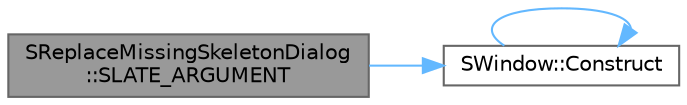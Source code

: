 digraph "SReplaceMissingSkeletonDialog::SLATE_ARGUMENT"
{
 // INTERACTIVE_SVG=YES
 // LATEX_PDF_SIZE
  bgcolor="transparent";
  edge [fontname=Helvetica,fontsize=10,labelfontname=Helvetica,labelfontsize=10];
  node [fontname=Helvetica,fontsize=10,shape=box,height=0.2,width=0.4];
  rankdir="LR";
  Node1 [id="Node000001",label="SReplaceMissingSkeletonDialog\l::SLATE_ARGUMENT",height=0.2,width=0.4,color="gray40", fillcolor="grey60", style="filled", fontcolor="black",tooltip=" "];
  Node1 -> Node2 [id="edge1_Node000001_Node000002",color="steelblue1",style="solid",tooltip=" "];
  Node2 [id="Node000002",label="SWindow::Construct",height=0.2,width=0.4,color="grey40", fillcolor="white", style="filled",URL="$d8/d74/classSWindow.html#a7d37b70bd6239360986c5f1b4e2a1385",tooltip=" "];
  Node2 -> Node2 [id="edge2_Node000002_Node000002",color="steelblue1",style="solid",tooltip=" "];
}
